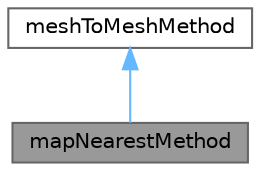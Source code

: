 digraph "mapNearestMethod"
{
 // LATEX_PDF_SIZE
  bgcolor="transparent";
  edge [fontname=Helvetica,fontsize=10,labelfontname=Helvetica,labelfontsize=10];
  node [fontname=Helvetica,fontsize=10,shape=box,height=0.2,width=0.4];
  Node1 [id="Node000001",label="mapNearestMethod",height=0.2,width=0.4,color="gray40", fillcolor="grey60", style="filled", fontcolor="black",tooltip="Map nearest mesh-to-mesh interpolation class."];
  Node2 -> Node1 [id="edge1_Node000001_Node000002",dir="back",color="steelblue1",style="solid",tooltip=" "];
  Node2 [id="Node000002",label="meshToMeshMethod",height=0.2,width=0.4,color="gray40", fillcolor="white", style="filled",URL="$classFoam_1_1meshToMeshMethod.html",tooltip="Base class for mesh-to-mesh calculation methods."];
}

